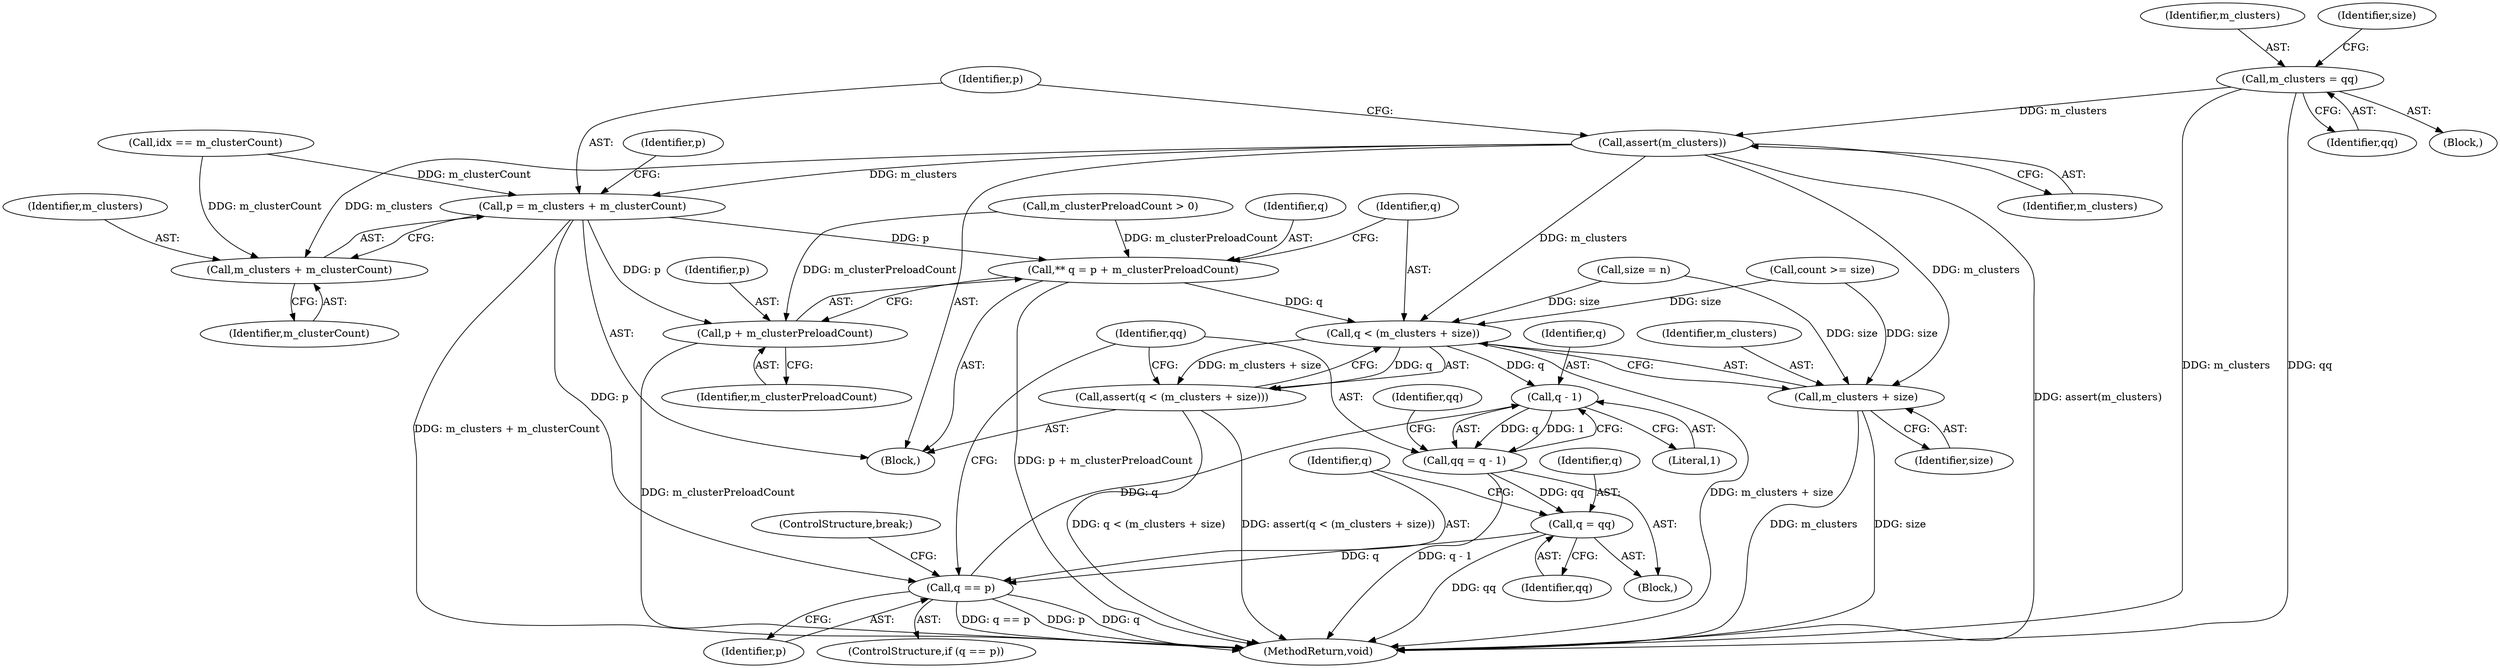 digraph "1_Android_cc274e2abe8b2a6698a5c47d8aa4bb45f1f9538d@API" {
"1000188" [label="(Call,assert(m_clusters))"];
"1000177" [label="(Call,m_clusters = qq)"];
"1000190" [label="(Call,p = m_clusters + m_clusterCount)"];
"1000206" [label="(Call,** q = p + m_clusterPreloadCount)"];
"1000212" [label="(Call,q < (m_clusters + size))"];
"1000211" [label="(Call,assert(q < (m_clusters + size)))"];
"1000221" [label="(Call,q - 1)"];
"1000219" [label="(Call,qq = q - 1)"];
"1000236" [label="(Call,q = qq)"];
"1000240" [label="(Call,q == p)"];
"1000208" [label="(Call,p + m_clusterPreloadCount)"];
"1000192" [label="(Call,m_clusters + m_clusterCount)"];
"1000214" [label="(Call,m_clusters + size)"];
"1000228" [label="(Identifier,qq)"];
"1000180" [label="(Call,size = n)"];
"1000237" [label="(Identifier,q)"];
"1000242" [label="(Identifier,p)"];
"1000251" [label="(MethodReturn,void)"];
"1000136" [label="(Call,count >= size)"];
"1000177" [label="(Call,m_clusters = qq)"];
"1000223" [label="(Literal,1)"];
"1000206" [label="(Call,** q = p + m_clusterPreloadCount)"];
"1000192" [label="(Call,m_clusters + m_clusterCount)"];
"1000216" [label="(Identifier,size)"];
"1000219" [label="(Call,qq = q - 1)"];
"1000239" [label="(ControlStructure,if (q == p))"];
"1000209" [label="(Identifier,p)"];
"1000240" [label="(Call,q == p)"];
"1000222" [label="(Identifier,q)"];
"1000221" [label="(Call,q - 1)"];
"1000197" [label="(Identifier,p)"];
"1000211" [label="(Call,assert(q < (m_clusters + size)))"];
"1000184" [label="(Call,m_clusterPreloadCount > 0)"];
"1000220" [label="(Identifier,qq)"];
"1000193" [label="(Identifier,m_clusters)"];
"1000189" [label="(Identifier,m_clusters)"];
"1000187" [label="(Block,)"];
"1000207" [label="(Identifier,q)"];
"1000238" [label="(Identifier,qq)"];
"1000178" [label="(Identifier,m_clusters)"];
"1000132" [label="(Call,idx == m_clusterCount)"];
"1000241" [label="(Identifier,q)"];
"1000139" [label="(Block,)"];
"1000212" [label="(Call,q < (m_clusters + size))"];
"1000214" [label="(Call,m_clusters + size)"];
"1000236" [label="(Call,q = qq)"];
"1000191" [label="(Identifier,p)"];
"1000188" [label="(Call,assert(m_clusters))"];
"1000243" [label="(ControlStructure,break;)"];
"1000181" [label="(Identifier,size)"];
"1000208" [label="(Call,p + m_clusterPreloadCount)"];
"1000218" [label="(Block,)"];
"1000213" [label="(Identifier,q)"];
"1000194" [label="(Identifier,m_clusterCount)"];
"1000179" [label="(Identifier,qq)"];
"1000190" [label="(Call,p = m_clusters + m_clusterCount)"];
"1000210" [label="(Identifier,m_clusterPreloadCount)"];
"1000215" [label="(Identifier,m_clusters)"];
"1000188" -> "1000187"  [label="AST: "];
"1000188" -> "1000189"  [label="CFG: "];
"1000189" -> "1000188"  [label="AST: "];
"1000191" -> "1000188"  [label="CFG: "];
"1000188" -> "1000251"  [label="DDG: assert(m_clusters)"];
"1000177" -> "1000188"  [label="DDG: m_clusters"];
"1000188" -> "1000190"  [label="DDG: m_clusters"];
"1000188" -> "1000192"  [label="DDG: m_clusters"];
"1000188" -> "1000212"  [label="DDG: m_clusters"];
"1000188" -> "1000214"  [label="DDG: m_clusters"];
"1000177" -> "1000139"  [label="AST: "];
"1000177" -> "1000179"  [label="CFG: "];
"1000178" -> "1000177"  [label="AST: "];
"1000179" -> "1000177"  [label="AST: "];
"1000181" -> "1000177"  [label="CFG: "];
"1000177" -> "1000251"  [label="DDG: qq"];
"1000177" -> "1000251"  [label="DDG: m_clusters"];
"1000190" -> "1000187"  [label="AST: "];
"1000190" -> "1000192"  [label="CFG: "];
"1000191" -> "1000190"  [label="AST: "];
"1000192" -> "1000190"  [label="AST: "];
"1000197" -> "1000190"  [label="CFG: "];
"1000190" -> "1000251"  [label="DDG: m_clusters + m_clusterCount"];
"1000132" -> "1000190"  [label="DDG: m_clusterCount"];
"1000190" -> "1000206"  [label="DDG: p"];
"1000190" -> "1000208"  [label="DDG: p"];
"1000190" -> "1000240"  [label="DDG: p"];
"1000206" -> "1000187"  [label="AST: "];
"1000206" -> "1000208"  [label="CFG: "];
"1000207" -> "1000206"  [label="AST: "];
"1000208" -> "1000206"  [label="AST: "];
"1000213" -> "1000206"  [label="CFG: "];
"1000206" -> "1000251"  [label="DDG: p + m_clusterPreloadCount"];
"1000184" -> "1000206"  [label="DDG: m_clusterPreloadCount"];
"1000206" -> "1000212"  [label="DDG: q"];
"1000212" -> "1000211"  [label="AST: "];
"1000212" -> "1000214"  [label="CFG: "];
"1000213" -> "1000212"  [label="AST: "];
"1000214" -> "1000212"  [label="AST: "];
"1000211" -> "1000212"  [label="CFG: "];
"1000212" -> "1000251"  [label="DDG: m_clusters + size"];
"1000212" -> "1000211"  [label="DDG: q"];
"1000212" -> "1000211"  [label="DDG: m_clusters + size"];
"1000180" -> "1000212"  [label="DDG: size"];
"1000136" -> "1000212"  [label="DDG: size"];
"1000212" -> "1000221"  [label="DDG: q"];
"1000211" -> "1000187"  [label="AST: "];
"1000220" -> "1000211"  [label="CFG: "];
"1000211" -> "1000251"  [label="DDG: q < (m_clusters + size)"];
"1000211" -> "1000251"  [label="DDG: assert(q < (m_clusters + size))"];
"1000221" -> "1000219"  [label="AST: "];
"1000221" -> "1000223"  [label="CFG: "];
"1000222" -> "1000221"  [label="AST: "];
"1000223" -> "1000221"  [label="AST: "];
"1000219" -> "1000221"  [label="CFG: "];
"1000221" -> "1000219"  [label="DDG: q"];
"1000221" -> "1000219"  [label="DDG: 1"];
"1000240" -> "1000221"  [label="DDG: q"];
"1000219" -> "1000218"  [label="AST: "];
"1000220" -> "1000219"  [label="AST: "];
"1000228" -> "1000219"  [label="CFG: "];
"1000219" -> "1000251"  [label="DDG: q - 1"];
"1000219" -> "1000236"  [label="DDG: qq"];
"1000236" -> "1000218"  [label="AST: "];
"1000236" -> "1000238"  [label="CFG: "];
"1000237" -> "1000236"  [label="AST: "];
"1000238" -> "1000236"  [label="AST: "];
"1000241" -> "1000236"  [label="CFG: "];
"1000236" -> "1000251"  [label="DDG: qq"];
"1000236" -> "1000240"  [label="DDG: q"];
"1000240" -> "1000239"  [label="AST: "];
"1000240" -> "1000242"  [label="CFG: "];
"1000241" -> "1000240"  [label="AST: "];
"1000242" -> "1000240"  [label="AST: "];
"1000220" -> "1000240"  [label="CFG: "];
"1000243" -> "1000240"  [label="CFG: "];
"1000240" -> "1000251"  [label="DDG: q == p"];
"1000240" -> "1000251"  [label="DDG: p"];
"1000240" -> "1000251"  [label="DDG: q"];
"1000208" -> "1000210"  [label="CFG: "];
"1000209" -> "1000208"  [label="AST: "];
"1000210" -> "1000208"  [label="AST: "];
"1000208" -> "1000251"  [label="DDG: m_clusterPreloadCount"];
"1000184" -> "1000208"  [label="DDG: m_clusterPreloadCount"];
"1000192" -> "1000194"  [label="CFG: "];
"1000193" -> "1000192"  [label="AST: "];
"1000194" -> "1000192"  [label="AST: "];
"1000132" -> "1000192"  [label="DDG: m_clusterCount"];
"1000214" -> "1000216"  [label="CFG: "];
"1000215" -> "1000214"  [label="AST: "];
"1000216" -> "1000214"  [label="AST: "];
"1000214" -> "1000251"  [label="DDG: size"];
"1000214" -> "1000251"  [label="DDG: m_clusters"];
"1000180" -> "1000214"  [label="DDG: size"];
"1000136" -> "1000214"  [label="DDG: size"];
}
